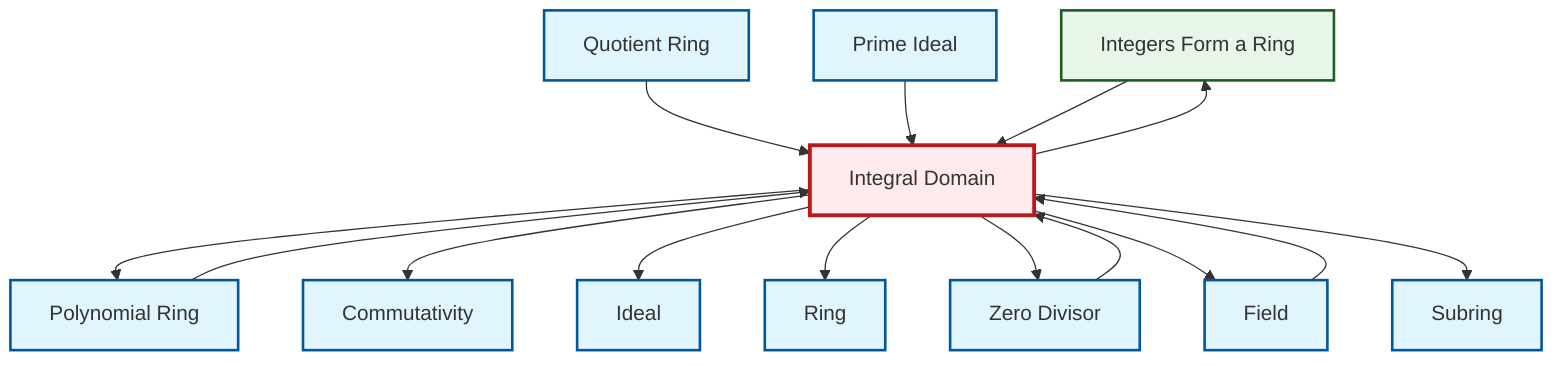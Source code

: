 graph TD
    classDef definition fill:#e1f5fe,stroke:#01579b,stroke-width:2px
    classDef theorem fill:#f3e5f5,stroke:#4a148c,stroke-width:2px
    classDef axiom fill:#fff3e0,stroke:#e65100,stroke-width:2px
    classDef example fill:#e8f5e9,stroke:#1b5e20,stroke-width:2px
    classDef current fill:#ffebee,stroke:#b71c1c,stroke-width:3px
    ex-integers-ring["Integers Form a Ring"]:::example
    def-polynomial-ring["Polynomial Ring"]:::definition
    def-quotient-ring["Quotient Ring"]:::definition
    def-subring["Subring"]:::definition
    def-field["Field"]:::definition
    def-ideal["Ideal"]:::definition
    def-prime-ideal["Prime Ideal"]:::definition
    def-commutativity["Commutativity"]:::definition
    def-zero-divisor["Zero Divisor"]:::definition
    def-integral-domain["Integral Domain"]:::definition
    def-ring["Ring"]:::definition
    def-zero-divisor --> def-integral-domain
    def-integral-domain --> def-polynomial-ring
    def-polynomial-ring --> def-integral-domain
    def-quotient-ring --> def-integral-domain
    def-prime-ideal --> def-integral-domain
    def-field --> def-integral-domain
    def-integral-domain --> def-commutativity
    def-integral-domain --> def-ideal
    def-integral-domain --> def-ring
    def-integral-domain --> def-zero-divisor
    def-integral-domain --> ex-integers-ring
    def-integral-domain --> def-field
    def-integral-domain --> def-subring
    ex-integers-ring --> def-integral-domain
    class def-integral-domain current